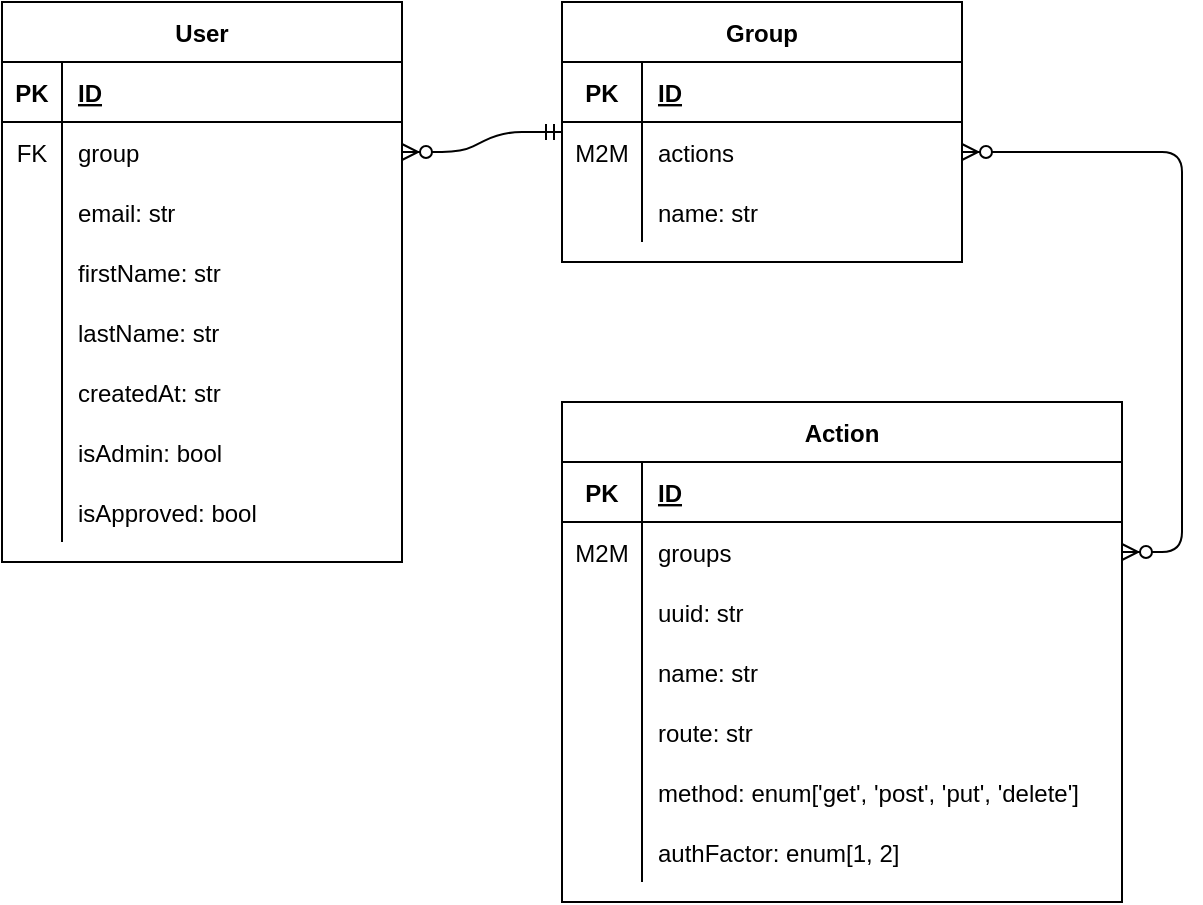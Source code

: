 <mxfile version="13.6.2" type="device" pages="2"><diagram id="TfMsauavFoBJ1AErzANU" name="entities"><mxGraphModel dx="1102" dy="888" grid="1" gridSize="10" guides="1" tooltips="1" connect="1" arrows="1" fold="1" page="1" pageScale="1" pageWidth="850" pageHeight="1100" math="0" shadow="0"><root><mxCell id="0"/><mxCell id="1" parent="0"/><mxCell id="xflST_H9AdXAPG04Pc1e-1" value="User" style="shape=table;startSize=30;container=1;collapsible=1;childLayout=tableLayout;fixedRows=1;rowLines=0;fontStyle=1;align=center;resizeLast=1;" parent="1" vertex="1"><mxGeometry x="40" y="40" width="200" height="280" as="geometry"/></mxCell><mxCell id="xflST_H9AdXAPG04Pc1e-2" value="" style="shape=partialRectangle;collapsible=0;dropTarget=0;pointerEvents=0;fillColor=none;top=0;left=0;bottom=1;right=0;points=[[0,0.5],[1,0.5]];portConstraint=eastwest;" parent="xflST_H9AdXAPG04Pc1e-1" vertex="1"><mxGeometry y="30" width="200" height="30" as="geometry"/></mxCell><mxCell id="xflST_H9AdXAPG04Pc1e-3" value="PK" style="shape=partialRectangle;connectable=0;fillColor=none;top=0;left=0;bottom=0;right=0;fontStyle=1;overflow=hidden;" parent="xflST_H9AdXAPG04Pc1e-2" vertex="1"><mxGeometry width="30" height="30" as="geometry"/></mxCell><mxCell id="xflST_H9AdXAPG04Pc1e-4" value="ID" style="shape=partialRectangle;connectable=0;fillColor=none;top=0;left=0;bottom=0;right=0;align=left;spacingLeft=6;fontStyle=5;overflow=hidden;" parent="xflST_H9AdXAPG04Pc1e-2" vertex="1"><mxGeometry x="30" width="170" height="30" as="geometry"/></mxCell><mxCell id="xflST_H9AdXAPG04Pc1e-20" value="" style="shape=partialRectangle;collapsible=0;dropTarget=0;pointerEvents=0;fillColor=none;top=0;left=0;bottom=0;right=0;points=[[0,0.5],[1,0.5]];portConstraint=eastwest;" parent="xflST_H9AdXAPG04Pc1e-1" vertex="1"><mxGeometry y="60" width="200" height="30" as="geometry"/></mxCell><mxCell id="xflST_H9AdXAPG04Pc1e-21" value="FK" style="shape=partialRectangle;connectable=0;fillColor=none;top=0;left=0;bottom=0;right=0;editable=1;overflow=hidden;" parent="xflST_H9AdXAPG04Pc1e-20" vertex="1"><mxGeometry width="30" height="30" as="geometry"/></mxCell><mxCell id="xflST_H9AdXAPG04Pc1e-22" value="group" style="shape=partialRectangle;connectable=0;fillColor=none;top=0;left=0;bottom=0;right=0;align=left;spacingLeft=6;overflow=hidden;" parent="xflST_H9AdXAPG04Pc1e-20" vertex="1"><mxGeometry x="30" width="170" height="30" as="geometry"/></mxCell><mxCell id="xflST_H9AdXAPG04Pc1e-5" value="" style="shape=partialRectangle;collapsible=0;dropTarget=0;pointerEvents=0;fillColor=none;top=0;left=0;bottom=0;right=0;points=[[0,0.5],[1,0.5]];portConstraint=eastwest;" parent="xflST_H9AdXAPG04Pc1e-1" vertex="1"><mxGeometry y="90" width="200" height="30" as="geometry"/></mxCell><mxCell id="xflST_H9AdXAPG04Pc1e-6" value="" style="shape=partialRectangle;connectable=0;fillColor=none;top=0;left=0;bottom=0;right=0;editable=1;overflow=hidden;" parent="xflST_H9AdXAPG04Pc1e-5" vertex="1"><mxGeometry width="30" height="30" as="geometry"/></mxCell><mxCell id="xflST_H9AdXAPG04Pc1e-7" value="email: str" style="shape=partialRectangle;connectable=0;fillColor=none;top=0;left=0;bottom=0;right=0;align=left;spacingLeft=6;overflow=hidden;" parent="xflST_H9AdXAPG04Pc1e-5" vertex="1"><mxGeometry x="30" width="170" height="30" as="geometry"/></mxCell><mxCell id="xflST_H9AdXAPG04Pc1e-8" value="" style="shape=partialRectangle;collapsible=0;dropTarget=0;pointerEvents=0;fillColor=none;top=0;left=0;bottom=0;right=0;points=[[0,0.5],[1,0.5]];portConstraint=eastwest;" parent="xflST_H9AdXAPG04Pc1e-1" vertex="1"><mxGeometry y="120" width="200" height="30" as="geometry"/></mxCell><mxCell id="xflST_H9AdXAPG04Pc1e-9" value="" style="shape=partialRectangle;connectable=0;fillColor=none;top=0;left=0;bottom=0;right=0;editable=1;overflow=hidden;" parent="xflST_H9AdXAPG04Pc1e-8" vertex="1"><mxGeometry width="30" height="30" as="geometry"/></mxCell><mxCell id="xflST_H9AdXAPG04Pc1e-10" value="firstName: str" style="shape=partialRectangle;connectable=0;fillColor=none;top=0;left=0;bottom=0;right=0;align=left;spacingLeft=6;overflow=hidden;" parent="xflST_H9AdXAPG04Pc1e-8" vertex="1"><mxGeometry x="30" width="170" height="30" as="geometry"/></mxCell><mxCell id="xflST_H9AdXAPG04Pc1e-11" value="" style="shape=partialRectangle;collapsible=0;dropTarget=0;pointerEvents=0;fillColor=none;top=0;left=0;bottom=0;right=0;points=[[0,0.5],[1,0.5]];portConstraint=eastwest;" parent="xflST_H9AdXAPG04Pc1e-1" vertex="1"><mxGeometry y="150" width="200" height="30" as="geometry"/></mxCell><mxCell id="xflST_H9AdXAPG04Pc1e-12" value="" style="shape=partialRectangle;connectable=0;fillColor=none;top=0;left=0;bottom=0;right=0;editable=1;overflow=hidden;" parent="xflST_H9AdXAPG04Pc1e-11" vertex="1"><mxGeometry width="30" height="30" as="geometry"/></mxCell><mxCell id="xflST_H9AdXAPG04Pc1e-13" value="lastName: str" style="shape=partialRectangle;connectable=0;fillColor=none;top=0;left=0;bottom=0;right=0;align=left;spacingLeft=6;overflow=hidden;" parent="xflST_H9AdXAPG04Pc1e-11" vertex="1"><mxGeometry x="30" width="170" height="30" as="geometry"/></mxCell><mxCell id="xflST_H9AdXAPG04Pc1e-14" value="" style="shape=partialRectangle;collapsible=0;dropTarget=0;pointerEvents=0;fillColor=none;top=0;left=0;bottom=0;right=0;points=[[0,0.5],[1,0.5]];portConstraint=eastwest;" parent="xflST_H9AdXAPG04Pc1e-1" vertex="1"><mxGeometry y="180" width="200" height="30" as="geometry"/></mxCell><mxCell id="xflST_H9AdXAPG04Pc1e-15" value="" style="shape=partialRectangle;connectable=0;fillColor=none;top=0;left=0;bottom=0;right=0;editable=1;overflow=hidden;" parent="xflST_H9AdXAPG04Pc1e-14" vertex="1"><mxGeometry width="30" height="30" as="geometry"/></mxCell><mxCell id="xflST_H9AdXAPG04Pc1e-16" value="createdAt: str" style="shape=partialRectangle;connectable=0;fillColor=none;top=0;left=0;bottom=0;right=0;align=left;spacingLeft=6;overflow=hidden;" parent="xflST_H9AdXAPG04Pc1e-14" vertex="1"><mxGeometry x="30" width="170" height="30" as="geometry"/></mxCell><mxCell id="xflST_H9AdXAPG04Pc1e-17" value="" style="shape=partialRectangle;collapsible=0;dropTarget=0;pointerEvents=0;fillColor=none;top=0;left=0;bottom=0;right=0;points=[[0,0.5],[1,0.5]];portConstraint=eastwest;" parent="xflST_H9AdXAPG04Pc1e-1" vertex="1"><mxGeometry y="210" width="200" height="30" as="geometry"/></mxCell><mxCell id="xflST_H9AdXAPG04Pc1e-18" value="" style="shape=partialRectangle;connectable=0;fillColor=none;top=0;left=0;bottom=0;right=0;editable=1;overflow=hidden;" parent="xflST_H9AdXAPG04Pc1e-17" vertex="1"><mxGeometry width="30" height="30" as="geometry"/></mxCell><mxCell id="xflST_H9AdXAPG04Pc1e-19" value="isAdmin: bool" style="shape=partialRectangle;connectable=0;fillColor=none;top=0;left=0;bottom=0;right=0;align=left;spacingLeft=6;overflow=hidden;" parent="xflST_H9AdXAPG04Pc1e-17" vertex="1"><mxGeometry x="30" width="170" height="30" as="geometry"/></mxCell><mxCell id="xflST_H9AdXAPG04Pc1e-162" value="" style="shape=partialRectangle;collapsible=0;dropTarget=0;pointerEvents=0;fillColor=none;top=0;left=0;bottom=0;right=0;points=[[0,0.5],[1,0.5]];portConstraint=eastwest;" parent="xflST_H9AdXAPG04Pc1e-1" vertex="1"><mxGeometry y="240" width="200" height="30" as="geometry"/></mxCell><mxCell id="xflST_H9AdXAPG04Pc1e-163" value="" style="shape=partialRectangle;connectable=0;fillColor=none;top=0;left=0;bottom=0;right=0;editable=1;overflow=hidden;" parent="xflST_H9AdXAPG04Pc1e-162" vertex="1"><mxGeometry width="30" height="30" as="geometry"/></mxCell><mxCell id="xflST_H9AdXAPG04Pc1e-164" value="isApproved: bool" style="shape=partialRectangle;connectable=0;fillColor=none;top=0;left=0;bottom=0;right=0;align=left;spacingLeft=6;overflow=hidden;" parent="xflST_H9AdXAPG04Pc1e-162" vertex="1"><mxGeometry x="30" width="170" height="30" as="geometry"/></mxCell><mxCell id="xflST_H9AdXAPG04Pc1e-23" value="Group" style="shape=table;startSize=30;container=1;collapsible=1;childLayout=tableLayout;fixedRows=1;rowLines=0;fontStyle=1;align=center;resizeLast=1;" parent="1" vertex="1"><mxGeometry x="320" y="40" width="200" height="130" as="geometry"/></mxCell><mxCell id="xflST_H9AdXAPG04Pc1e-24" value="" style="shape=partialRectangle;collapsible=0;dropTarget=0;pointerEvents=0;fillColor=none;top=0;left=0;bottom=1;right=0;points=[[0,0.5],[1,0.5]];portConstraint=eastwest;" parent="xflST_H9AdXAPG04Pc1e-23" vertex="1"><mxGeometry y="30" width="200" height="30" as="geometry"/></mxCell><mxCell id="xflST_H9AdXAPG04Pc1e-25" value="PK" style="shape=partialRectangle;connectable=0;fillColor=none;top=0;left=0;bottom=0;right=0;fontStyle=1;overflow=hidden;" parent="xflST_H9AdXAPG04Pc1e-24" vertex="1"><mxGeometry width="40" height="30" as="geometry"/></mxCell><mxCell id="xflST_H9AdXAPG04Pc1e-26" value="ID" style="shape=partialRectangle;connectable=0;fillColor=none;top=0;left=0;bottom=0;right=0;align=left;spacingLeft=6;fontStyle=5;overflow=hidden;" parent="xflST_H9AdXAPG04Pc1e-24" vertex="1"><mxGeometry x="40" width="160" height="30" as="geometry"/></mxCell><mxCell id="xflST_H9AdXAPG04Pc1e-27" value="" style="shape=partialRectangle;collapsible=0;dropTarget=0;pointerEvents=0;fillColor=none;top=0;left=0;bottom=0;right=0;points=[[0,0.5],[1,0.5]];portConstraint=eastwest;" parent="xflST_H9AdXAPG04Pc1e-23" vertex="1"><mxGeometry y="60" width="200" height="30" as="geometry"/></mxCell><mxCell id="xflST_H9AdXAPG04Pc1e-28" value="M2M" style="shape=partialRectangle;connectable=0;fillColor=none;top=0;left=0;bottom=0;right=0;editable=1;overflow=hidden;" parent="xflST_H9AdXAPG04Pc1e-27" vertex="1"><mxGeometry width="40" height="30" as="geometry"/></mxCell><mxCell id="xflST_H9AdXAPG04Pc1e-29" value="actions" style="shape=partialRectangle;connectable=0;fillColor=none;top=0;left=0;bottom=0;right=0;align=left;spacingLeft=6;overflow=hidden;" parent="xflST_H9AdXAPG04Pc1e-27" vertex="1"><mxGeometry x="40" width="160" height="30" as="geometry"/></mxCell><mxCell id="xflST_H9AdXAPG04Pc1e-30" value="" style="shape=partialRectangle;collapsible=0;dropTarget=0;pointerEvents=0;fillColor=none;top=0;left=0;bottom=0;right=0;points=[[0,0.5],[1,0.5]];portConstraint=eastwest;" parent="xflST_H9AdXAPG04Pc1e-23" vertex="1"><mxGeometry y="90" width="200" height="30" as="geometry"/></mxCell><mxCell id="xflST_H9AdXAPG04Pc1e-31" value="" style="shape=partialRectangle;connectable=0;fillColor=none;top=0;left=0;bottom=0;right=0;editable=1;overflow=hidden;" parent="xflST_H9AdXAPG04Pc1e-30" vertex="1"><mxGeometry width="40" height="30" as="geometry"/></mxCell><mxCell id="xflST_H9AdXAPG04Pc1e-32" value="name: str" style="shape=partialRectangle;connectable=0;fillColor=none;top=0;left=0;bottom=0;right=0;align=left;spacingLeft=6;overflow=hidden;" parent="xflST_H9AdXAPG04Pc1e-30" vertex="1"><mxGeometry x="40" width="160" height="30" as="geometry"/></mxCell><mxCell id="xflST_H9AdXAPG04Pc1e-67" value="" style="edgeStyle=entityRelationEdgeStyle;fontSize=12;html=1;endArrow=ERzeroToMany;startArrow=ERmandOne;" parent="1" source="xflST_H9AdXAPG04Pc1e-23" target="xflST_H9AdXAPG04Pc1e-20" edge="1"><mxGeometry width="100" height="100" relative="1" as="geometry"><mxPoint x="320" y="370" as="sourcePoint"/><mxPoint x="420" y="270" as="targetPoint"/></mxGeometry></mxCell><mxCell id="xflST_H9AdXAPG04Pc1e-68" value="" style="edgeStyle=entityRelationEdgeStyle;fontSize=12;html=1;endArrow=ERzeroToMany;endFill=1;startArrow=ERzeroToMany;" parent="1" source="xflST_H9AdXAPG04Pc1e-27" target="xflST_H9AdXAPG04Pc1e-49" edge="1"><mxGeometry width="100" height="100" relative="1" as="geometry"><mxPoint x="380" y="370" as="sourcePoint"/><mxPoint x="480" y="270" as="targetPoint"/></mxGeometry></mxCell><mxCell id="xflST_H9AdXAPG04Pc1e-45" value="Action" style="shape=table;startSize=30;container=1;collapsible=1;childLayout=tableLayout;fixedRows=1;rowLines=0;fontStyle=1;align=center;resizeLast=1;" parent="1" vertex="1"><mxGeometry x="320" y="240" width="280" height="250" as="geometry"/></mxCell><mxCell id="xflST_H9AdXAPG04Pc1e-46" value="" style="shape=partialRectangle;collapsible=0;dropTarget=0;pointerEvents=0;fillColor=none;top=0;left=0;bottom=1;right=0;points=[[0,0.5],[1,0.5]];portConstraint=eastwest;" parent="xflST_H9AdXAPG04Pc1e-45" vertex="1"><mxGeometry y="30" width="280" height="30" as="geometry"/></mxCell><mxCell id="xflST_H9AdXAPG04Pc1e-47" value="PK" style="shape=partialRectangle;connectable=0;fillColor=none;top=0;left=0;bottom=0;right=0;fontStyle=1;overflow=hidden;" parent="xflST_H9AdXAPG04Pc1e-46" vertex="1"><mxGeometry width="40" height="30" as="geometry"/></mxCell><mxCell id="xflST_H9AdXAPG04Pc1e-48" value="ID" style="shape=partialRectangle;connectable=0;fillColor=none;top=0;left=0;bottom=0;right=0;align=left;spacingLeft=6;fontStyle=5;overflow=hidden;" parent="xflST_H9AdXAPG04Pc1e-46" vertex="1"><mxGeometry x="40" width="240" height="30" as="geometry"/></mxCell><mxCell id="xflST_H9AdXAPG04Pc1e-49" value="" style="shape=partialRectangle;collapsible=0;dropTarget=0;pointerEvents=0;fillColor=none;top=0;left=0;bottom=0;right=0;points=[[0,0.5],[1,0.5]];portConstraint=eastwest;" parent="xflST_H9AdXAPG04Pc1e-45" vertex="1"><mxGeometry y="60" width="280" height="30" as="geometry"/></mxCell><mxCell id="xflST_H9AdXAPG04Pc1e-50" value="M2M" style="shape=partialRectangle;connectable=0;fillColor=none;top=0;left=0;bottom=0;right=0;editable=1;overflow=hidden;" parent="xflST_H9AdXAPG04Pc1e-49" vertex="1"><mxGeometry width="40" height="30" as="geometry"/></mxCell><mxCell id="xflST_H9AdXAPG04Pc1e-51" value="groups" style="shape=partialRectangle;connectable=0;fillColor=none;top=0;left=0;bottom=0;right=0;align=left;spacingLeft=6;overflow=hidden;" parent="xflST_H9AdXAPG04Pc1e-49" vertex="1"><mxGeometry x="40" width="240" height="30" as="geometry"/></mxCell><mxCell id="xflST_H9AdXAPG04Pc1e-52" value="" style="shape=partialRectangle;collapsible=0;dropTarget=0;pointerEvents=0;fillColor=none;top=0;left=0;bottom=0;right=0;points=[[0,0.5],[1,0.5]];portConstraint=eastwest;" parent="xflST_H9AdXAPG04Pc1e-45" vertex="1"><mxGeometry y="90" width="280" height="30" as="geometry"/></mxCell><mxCell id="xflST_H9AdXAPG04Pc1e-53" value="" style="shape=partialRectangle;connectable=0;fillColor=none;top=0;left=0;bottom=0;right=0;editable=1;overflow=hidden;" parent="xflST_H9AdXAPG04Pc1e-52" vertex="1"><mxGeometry width="40" height="30" as="geometry"/></mxCell><mxCell id="xflST_H9AdXAPG04Pc1e-54" value="uuid: str" style="shape=partialRectangle;connectable=0;fillColor=none;top=0;left=0;bottom=0;right=0;align=left;spacingLeft=6;overflow=hidden;" parent="xflST_H9AdXAPG04Pc1e-52" vertex="1"><mxGeometry x="40" width="240" height="30" as="geometry"/></mxCell><mxCell id="xflST_H9AdXAPG04Pc1e-55" value="" style="shape=partialRectangle;collapsible=0;dropTarget=0;pointerEvents=0;fillColor=none;top=0;left=0;bottom=0;right=0;points=[[0,0.5],[1,0.5]];portConstraint=eastwest;" parent="xflST_H9AdXAPG04Pc1e-45" vertex="1"><mxGeometry y="120" width="280" height="30" as="geometry"/></mxCell><mxCell id="xflST_H9AdXAPG04Pc1e-56" value="" style="shape=partialRectangle;connectable=0;fillColor=none;top=0;left=0;bottom=0;right=0;editable=1;overflow=hidden;" parent="xflST_H9AdXAPG04Pc1e-55" vertex="1"><mxGeometry width="40" height="30" as="geometry"/></mxCell><mxCell id="xflST_H9AdXAPG04Pc1e-57" value="name: str" style="shape=partialRectangle;connectable=0;fillColor=none;top=0;left=0;bottom=0;right=0;align=left;spacingLeft=6;overflow=hidden;" parent="xflST_H9AdXAPG04Pc1e-55" vertex="1"><mxGeometry x="40" width="240" height="30" as="geometry"/></mxCell><mxCell id="xflST_H9AdXAPG04Pc1e-58" value="" style="shape=partialRectangle;collapsible=0;dropTarget=0;pointerEvents=0;fillColor=none;top=0;left=0;bottom=0;right=0;points=[[0,0.5],[1,0.5]];portConstraint=eastwest;" parent="xflST_H9AdXAPG04Pc1e-45" vertex="1"><mxGeometry y="150" width="280" height="30" as="geometry"/></mxCell><mxCell id="xflST_H9AdXAPG04Pc1e-59" value="" style="shape=partialRectangle;connectable=0;fillColor=none;top=0;left=0;bottom=0;right=0;editable=1;overflow=hidden;" parent="xflST_H9AdXAPG04Pc1e-58" vertex="1"><mxGeometry width="40" height="30" as="geometry"/></mxCell><mxCell id="xflST_H9AdXAPG04Pc1e-60" value="route: str" style="shape=partialRectangle;connectable=0;fillColor=none;top=0;left=0;bottom=0;right=0;align=left;spacingLeft=6;overflow=hidden;" parent="xflST_H9AdXAPG04Pc1e-58" vertex="1"><mxGeometry x="40" width="240" height="30" as="geometry"/></mxCell><mxCell id="xflST_H9AdXAPG04Pc1e-61" value="" style="shape=partialRectangle;collapsible=0;dropTarget=0;pointerEvents=0;fillColor=none;top=0;left=0;bottom=0;right=0;points=[[0,0.5],[1,0.5]];portConstraint=eastwest;" parent="xflST_H9AdXAPG04Pc1e-45" vertex="1"><mxGeometry y="180" width="280" height="30" as="geometry"/></mxCell><mxCell id="xflST_H9AdXAPG04Pc1e-62" value="" style="shape=partialRectangle;connectable=0;fillColor=none;top=0;left=0;bottom=0;right=0;editable=1;overflow=hidden;" parent="xflST_H9AdXAPG04Pc1e-61" vertex="1"><mxGeometry width="40" height="30" as="geometry"/></mxCell><mxCell id="xflST_H9AdXAPG04Pc1e-63" value="method: enum['get', 'post', 'put', 'delete']" style="shape=partialRectangle;connectable=0;fillColor=none;top=0;left=0;bottom=0;right=0;align=left;spacingLeft=6;overflow=hidden;" parent="xflST_H9AdXAPG04Pc1e-61" vertex="1"><mxGeometry x="40" width="240" height="30" as="geometry"/></mxCell><mxCell id="xflST_H9AdXAPG04Pc1e-64" value="" style="shape=partialRectangle;collapsible=0;dropTarget=0;pointerEvents=0;fillColor=none;top=0;left=0;bottom=0;right=0;points=[[0,0.5],[1,0.5]];portConstraint=eastwest;" parent="xflST_H9AdXAPG04Pc1e-45" vertex="1"><mxGeometry y="210" width="280" height="30" as="geometry"/></mxCell><mxCell id="xflST_H9AdXAPG04Pc1e-65" value="" style="shape=partialRectangle;connectable=0;fillColor=none;top=0;left=0;bottom=0;right=0;editable=1;overflow=hidden;" parent="xflST_H9AdXAPG04Pc1e-64" vertex="1"><mxGeometry width="40" height="30" as="geometry"/></mxCell><mxCell id="xflST_H9AdXAPG04Pc1e-66" value="authFactor: enum[1, 2]" style="shape=partialRectangle;connectable=0;fillColor=none;top=0;left=0;bottom=0;right=0;align=left;spacingLeft=6;overflow=hidden;" parent="xflST_H9AdXAPG04Pc1e-64" vertex="1"><mxGeometry x="40" width="240" height="30" as="geometry"/></mxCell></root></mxGraphModel></diagram><diagram id="SQwl11BZDc5okZPhWzzb" name="routes"><mxGraphModel dx="1102" dy="888" grid="1" gridSize="10" guides="1" tooltips="1" connect="1" arrows="1" fold="1" page="1" pageScale="1" pageWidth="850" pageHeight="1100" math="0" shadow="0"><root><mxCell id="yqJ4GKXM-rnDvwLQjqVm-0"/><mxCell id="yqJ4GKXM-rnDvwLQjqVm-1" parent="yqJ4GKXM-rnDvwLQjqVm-0"/><mxCell id="yqJ4GKXM-rnDvwLQjqVm-2" value="Routes" style="shape=table;html=1;whiteSpace=wrap;startSize=30;container=1;collapsible=0;childLayout=tableLayout;fontStyle=1;align=center;" vertex="1" parent="yqJ4GKXM-rnDvwLQjqVm-1"><mxGeometry x="40" y="160" width="400" height="390" as="geometry"/></mxCell><mxCell id="yqJ4GKXM-rnDvwLQjqVm-3" value="" style="shape=partialRectangle;html=1;whiteSpace=wrap;collapsible=0;dropTarget=0;pointerEvents=0;fillColor=none;top=0;left=0;bottom=0;right=0;points=[[0,0.5],[1,0.5]];portConstraint=eastwest;" vertex="1" parent="yqJ4GKXM-rnDvwLQjqVm-2"><mxGeometry y="30" width="400" height="40" as="geometry"/></mxCell><mxCell id="yqJ4GKXM-rnDvwLQjqVm-4" value="Method" style="shape=partialRectangle;html=1;whiteSpace=wrap;connectable=0;fillColor=none;top=0;left=0;bottom=0;right=0;overflow=hidden;fontStyle=1" vertex="1" parent="yqJ4GKXM-rnDvwLQjqVm-3"><mxGeometry width="80" height="40" as="geometry"/></mxCell><mxCell id="yqJ4GKXM-rnDvwLQjqVm-5" value="Route" style="shape=partialRectangle;html=1;whiteSpace=wrap;connectable=0;fillColor=none;top=0;left=0;bottom=0;right=0;overflow=hidden;fontStyle=1" vertex="1" parent="yqJ4GKXM-rnDvwLQjqVm-3"><mxGeometry x="80" width="160" height="40" as="geometry"/></mxCell><mxCell id="yqJ4GKXM-rnDvwLQjqVm-6" value="Action" style="shape=partialRectangle;html=1;whiteSpace=wrap;connectable=0;fillColor=none;top=0;left=0;bottom=0;right=0;overflow=hidden;fontStyle=1" vertex="1" parent="yqJ4GKXM-rnDvwLQjqVm-3"><mxGeometry x="240" width="160" height="40" as="geometry"/></mxCell><mxCell id="yqJ4GKXM-rnDvwLQjqVm-7" value="" style="shape=partialRectangle;html=1;whiteSpace=wrap;collapsible=0;dropTarget=0;pointerEvents=0;fillColor=none;top=0;left=0;bottom=0;right=0;points=[[0,0.5],[1,0.5]];portConstraint=eastwest;" vertex="1" parent="yqJ4GKXM-rnDvwLQjqVm-2"><mxGeometry y="70" width="400" height="40" as="geometry"/></mxCell><mxCell id="yqJ4GKXM-rnDvwLQjqVm-8" value="&lt;span&gt;POST&lt;/span&gt;" style="shape=partialRectangle;html=1;whiteSpace=wrap;connectable=0;fillColor=none;top=0;left=0;bottom=0;right=0;overflow=hidden;" vertex="1" parent="yqJ4GKXM-rnDvwLQjqVm-7"><mxGeometry width="80" height="40" as="geometry"/></mxCell><mxCell id="yqJ4GKXM-rnDvwLQjqVm-9" value="&lt;span style=&quot;text-align: left&quot;&gt;/auth/register&lt;/span&gt;" style="shape=partialRectangle;html=1;whiteSpace=wrap;connectable=0;fillColor=none;top=0;left=0;bottom=0;right=0;overflow=hidden;" vertex="1" parent="yqJ4GKXM-rnDvwLQjqVm-7"><mxGeometry x="80" width="160" height="40" as="geometry"/></mxCell><mxCell id="yqJ4GKXM-rnDvwLQjqVm-10" value="authRegister" style="shape=partialRectangle;html=1;whiteSpace=wrap;connectable=0;fillColor=none;top=0;left=0;bottom=0;right=0;overflow=hidden;" vertex="1" parent="yqJ4GKXM-rnDvwLQjqVm-7"><mxGeometry x="240" width="160" height="40" as="geometry"/></mxCell><mxCell id="yqJ4GKXM-rnDvwLQjqVm-11" value="" style="shape=partialRectangle;html=1;whiteSpace=wrap;collapsible=0;dropTarget=0;pointerEvents=0;fillColor=none;top=0;left=0;bottom=0;right=0;points=[[0,0.5],[1,0.5]];portConstraint=eastwest;" vertex="1" parent="yqJ4GKXM-rnDvwLQjqVm-2"><mxGeometry y="110" width="400" height="40" as="geometry"/></mxCell><mxCell id="yqJ4GKXM-rnDvwLQjqVm-12" value="&lt;span&gt;POST&lt;/span&gt;" style="shape=partialRectangle;html=1;whiteSpace=wrap;connectable=0;fillColor=none;top=0;left=0;bottom=0;right=0;overflow=hidden;" vertex="1" parent="yqJ4GKXM-rnDvwLQjqVm-11"><mxGeometry width="80" height="40" as="geometry"/></mxCell><mxCell id="yqJ4GKXM-rnDvwLQjqVm-13" value="&lt;span style=&quot;text-align: left&quot;&gt;/auth/jwt/create&lt;/span&gt;" style="shape=partialRectangle;html=1;whiteSpace=wrap;connectable=0;fillColor=none;top=0;left=0;bottom=0;right=0;overflow=hidden;" vertex="1" parent="yqJ4GKXM-rnDvwLQjqVm-11"><mxGeometry x="80" width="160" height="40" as="geometry"/></mxCell><mxCell id="yqJ4GKXM-rnDvwLQjqVm-14" value="authJwtCreate" style="shape=partialRectangle;html=1;whiteSpace=wrap;connectable=0;fillColor=none;top=0;left=0;bottom=0;right=0;overflow=hidden;" vertex="1" parent="yqJ4GKXM-rnDvwLQjqVm-11"><mxGeometry x="240" width="160" height="40" as="geometry"/></mxCell><mxCell id="yqJ4GKXM-rnDvwLQjqVm-15" value="" style="shape=partialRectangle;html=1;whiteSpace=wrap;collapsible=0;dropTarget=0;pointerEvents=0;fillColor=none;top=0;left=0;bottom=0;right=0;points=[[0,0.5],[1,0.5]];portConstraint=eastwest;" vertex="1" parent="yqJ4GKXM-rnDvwLQjqVm-2"><mxGeometry y="150" width="400" height="40" as="geometry"/></mxCell><mxCell id="yqJ4GKXM-rnDvwLQjqVm-16" value="POST" style="shape=partialRectangle;html=1;whiteSpace=wrap;connectable=0;fillColor=none;top=0;left=0;bottom=0;right=0;overflow=hidden;" vertex="1" parent="yqJ4GKXM-rnDvwLQjqVm-15"><mxGeometry width="80" height="40" as="geometry"/></mxCell><mxCell id="yqJ4GKXM-rnDvwLQjqVm-17" value="&lt;span style=&quot;text-align: left&quot;&gt;/users/create&lt;/span&gt;" style="shape=partialRectangle;html=1;whiteSpace=wrap;connectable=0;fillColor=none;top=0;left=0;bottom=0;right=0;overflow=hidden;" vertex="1" parent="yqJ4GKXM-rnDvwLQjqVm-15"><mxGeometry x="80" width="160" height="40" as="geometry"/></mxCell><mxCell id="yqJ4GKXM-rnDvwLQjqVm-18" value="usersCreate" style="shape=partialRectangle;html=1;whiteSpace=wrap;connectable=0;fillColor=none;top=0;left=0;bottom=0;right=0;overflow=hidden;" vertex="1" parent="yqJ4GKXM-rnDvwLQjqVm-15"><mxGeometry x="240" width="160" height="40" as="geometry"/></mxCell><mxCell id="yqJ4GKXM-rnDvwLQjqVm-19" value="" style="shape=partialRectangle;html=1;whiteSpace=wrap;collapsible=0;dropTarget=0;pointerEvents=0;fillColor=none;top=0;left=0;bottom=0;right=0;points=[[0,0.5],[1,0.5]];portConstraint=eastwest;" vertex="1" parent="yqJ4GKXM-rnDvwLQjqVm-2"><mxGeometry y="190" width="400" height="40" as="geometry"/></mxCell><mxCell id="yqJ4GKXM-rnDvwLQjqVm-20" value="GET" style="shape=partialRectangle;html=1;whiteSpace=wrap;connectable=0;fillColor=none;top=0;left=0;bottom=0;right=0;overflow=hidden;" vertex="1" parent="yqJ4GKXM-rnDvwLQjqVm-19"><mxGeometry width="80" height="40" as="geometry"/></mxCell><mxCell id="yqJ4GKXM-rnDvwLQjqVm-21" value="&lt;span style=&quot;text-align: left&quot;&gt;/users&lt;/span&gt;" style="shape=partialRectangle;html=1;whiteSpace=wrap;connectable=0;fillColor=none;top=0;left=0;bottom=0;right=0;overflow=hidden;" vertex="1" parent="yqJ4GKXM-rnDvwLQjqVm-19"><mxGeometry x="80" width="160" height="40" as="geometry"/></mxCell><mxCell id="yqJ4GKXM-rnDvwLQjqVm-22" value="usersList" style="shape=partialRectangle;html=1;whiteSpace=wrap;connectable=0;fillColor=none;top=0;left=0;bottom=0;right=0;overflow=hidden;" vertex="1" parent="yqJ4GKXM-rnDvwLQjqVm-19"><mxGeometry x="240" width="160" height="40" as="geometry"/></mxCell><mxCell id="yqJ4GKXM-rnDvwLQjqVm-23" value="" style="shape=partialRectangle;html=1;whiteSpace=wrap;collapsible=0;dropTarget=0;pointerEvents=0;fillColor=none;top=0;left=0;bottom=0;right=0;points=[[0,0.5],[1,0.5]];portConstraint=eastwest;" vertex="1" parent="yqJ4GKXM-rnDvwLQjqVm-2"><mxGeometry y="230" width="400" height="40" as="geometry"/></mxCell><mxCell id="yqJ4GKXM-rnDvwLQjqVm-24" value="GET" style="shape=partialRectangle;html=1;whiteSpace=wrap;connectable=0;fillColor=none;top=0;left=0;bottom=0;right=0;overflow=hidden;" vertex="1" parent="yqJ4GKXM-rnDvwLQjqVm-23"><mxGeometry width="80" height="40" as="geometry"/></mxCell><mxCell id="yqJ4GKXM-rnDvwLQjqVm-25" value="&lt;span style=&quot;text-align: left&quot;&gt;/users/{userId}&lt;/span&gt;" style="shape=partialRectangle;html=1;whiteSpace=wrap;connectable=0;fillColor=none;top=0;left=0;bottom=0;right=0;overflow=hidden;" vertex="1" parent="yqJ4GKXM-rnDvwLQjqVm-23"><mxGeometry x="80" width="160" height="40" as="geometry"/></mxCell><mxCell id="yqJ4GKXM-rnDvwLQjqVm-26" value="usersRetrieve" style="shape=partialRectangle;html=1;whiteSpace=wrap;connectable=0;fillColor=none;top=0;left=0;bottom=0;right=0;overflow=hidden;" vertex="1" parent="yqJ4GKXM-rnDvwLQjqVm-23"><mxGeometry x="240" width="160" height="40" as="geometry"/></mxCell><mxCell id="yqJ4GKXM-rnDvwLQjqVm-27" value="" style="shape=partialRectangle;html=1;whiteSpace=wrap;collapsible=0;dropTarget=0;pointerEvents=0;fillColor=none;top=0;left=0;bottom=0;right=0;points=[[0,0.5],[1,0.5]];portConstraint=eastwest;" vertex="1" parent="yqJ4GKXM-rnDvwLQjqVm-2"><mxGeometry y="270" width="400" height="40" as="geometry"/></mxCell><mxCell id="yqJ4GKXM-rnDvwLQjqVm-28" value="PATCH" style="shape=partialRectangle;html=1;whiteSpace=wrap;connectable=0;fillColor=none;top=0;left=0;bottom=0;right=0;overflow=hidden;" vertex="1" parent="yqJ4GKXM-rnDvwLQjqVm-27"><mxGeometry width="80" height="40" as="geometry"/></mxCell><mxCell id="yqJ4GKXM-rnDvwLQjqVm-29" value="&lt;span style=&quot;text-align: left&quot;&gt;/users/{userId}&lt;/span&gt;" style="shape=partialRectangle;html=1;whiteSpace=wrap;connectable=0;fillColor=none;top=0;left=0;bottom=0;right=0;overflow=hidden;" vertex="1" parent="yqJ4GKXM-rnDvwLQjqVm-27"><mxGeometry x="80" width="160" height="40" as="geometry"/></mxCell><mxCell id="yqJ4GKXM-rnDvwLQjqVm-30" value="usersUpdate" style="shape=partialRectangle;html=1;whiteSpace=wrap;connectable=0;fillColor=none;top=0;left=0;bottom=0;right=0;overflow=hidden;" vertex="1" parent="yqJ4GKXM-rnDvwLQjqVm-27"><mxGeometry x="240" width="160" height="40" as="geometry"/></mxCell><mxCell id="yqJ4GKXM-rnDvwLQjqVm-31" value="" style="shape=partialRectangle;html=1;whiteSpace=wrap;collapsible=0;dropTarget=0;pointerEvents=0;fillColor=none;top=0;left=0;bottom=0;right=0;points=[[0,0.5],[1,0.5]];portConstraint=eastwest;" vertex="1" parent="yqJ4GKXM-rnDvwLQjqVm-2"><mxGeometry y="310" width="400" height="40" as="geometry"/></mxCell><mxCell id="yqJ4GKXM-rnDvwLQjqVm-32" value="DELETE" style="shape=partialRectangle;html=1;whiteSpace=wrap;connectable=0;fillColor=none;top=0;left=0;bottom=0;right=0;overflow=hidden;" vertex="1" parent="yqJ4GKXM-rnDvwLQjqVm-31"><mxGeometry width="80" height="40" as="geometry"/></mxCell><mxCell id="yqJ4GKXM-rnDvwLQjqVm-33" value="&lt;span style=&quot;text-align: left&quot;&gt;/users/{userId}&lt;/span&gt;" style="shape=partialRectangle;html=1;whiteSpace=wrap;connectable=0;fillColor=none;top=0;left=0;bottom=0;right=0;overflow=hidden;" vertex="1" parent="yqJ4GKXM-rnDvwLQjqVm-31"><mxGeometry x="80" width="160" height="40" as="geometry"/></mxCell><mxCell id="yqJ4GKXM-rnDvwLQjqVm-34" value="usersDelete" style="shape=partialRectangle;html=1;whiteSpace=wrap;connectable=0;fillColor=none;top=0;left=0;bottom=0;right=0;overflow=hidden;" vertex="1" parent="yqJ4GKXM-rnDvwLQjqVm-31"><mxGeometry x="240" width="160" height="40" as="geometry"/></mxCell><mxCell id="yqJ4GKXM-rnDvwLQjqVm-35" value="" style="shape=partialRectangle;html=1;whiteSpace=wrap;collapsible=0;dropTarget=0;pointerEvents=0;fillColor=none;top=0;left=0;bottom=0;right=0;points=[[0,0.5],[1,0.5]];portConstraint=eastwest;" vertex="1" parent="yqJ4GKXM-rnDvwLQjqVm-2"><mxGeometry y="350" width="400" height="40" as="geometry"/></mxCell><mxCell id="yqJ4GKXM-rnDvwLQjqVm-36" value="PATCH" style="shape=partialRectangle;html=1;whiteSpace=wrap;connectable=0;fillColor=none;top=0;left=0;bottom=0;right=0;overflow=hidden;" vertex="1" parent="yqJ4GKXM-rnDvwLQjqVm-35"><mxGeometry width="80" height="40" as="geometry"/></mxCell><mxCell id="yqJ4GKXM-rnDvwLQjqVm-37" value="&lt;span style=&quot;text-align: left&quot;&gt;/users/{userId}/approve&lt;/span&gt;" style="shape=partialRectangle;html=1;whiteSpace=wrap;connectable=0;fillColor=none;top=0;left=0;bottom=0;right=0;overflow=hidden;" vertex="1" parent="yqJ4GKXM-rnDvwLQjqVm-35"><mxGeometry x="80" width="160" height="40" as="geometry"/></mxCell><mxCell id="yqJ4GKXM-rnDvwLQjqVm-38" value="usersApprove" style="shape=partialRectangle;html=1;whiteSpace=wrap;connectable=0;fillColor=none;top=0;left=0;bottom=0;right=0;overflow=hidden;" vertex="1" parent="yqJ4GKXM-rnDvwLQjqVm-35"><mxGeometry x="240" width="160" height="40" as="geometry"/></mxCell></root></mxGraphModel></diagram></mxfile>